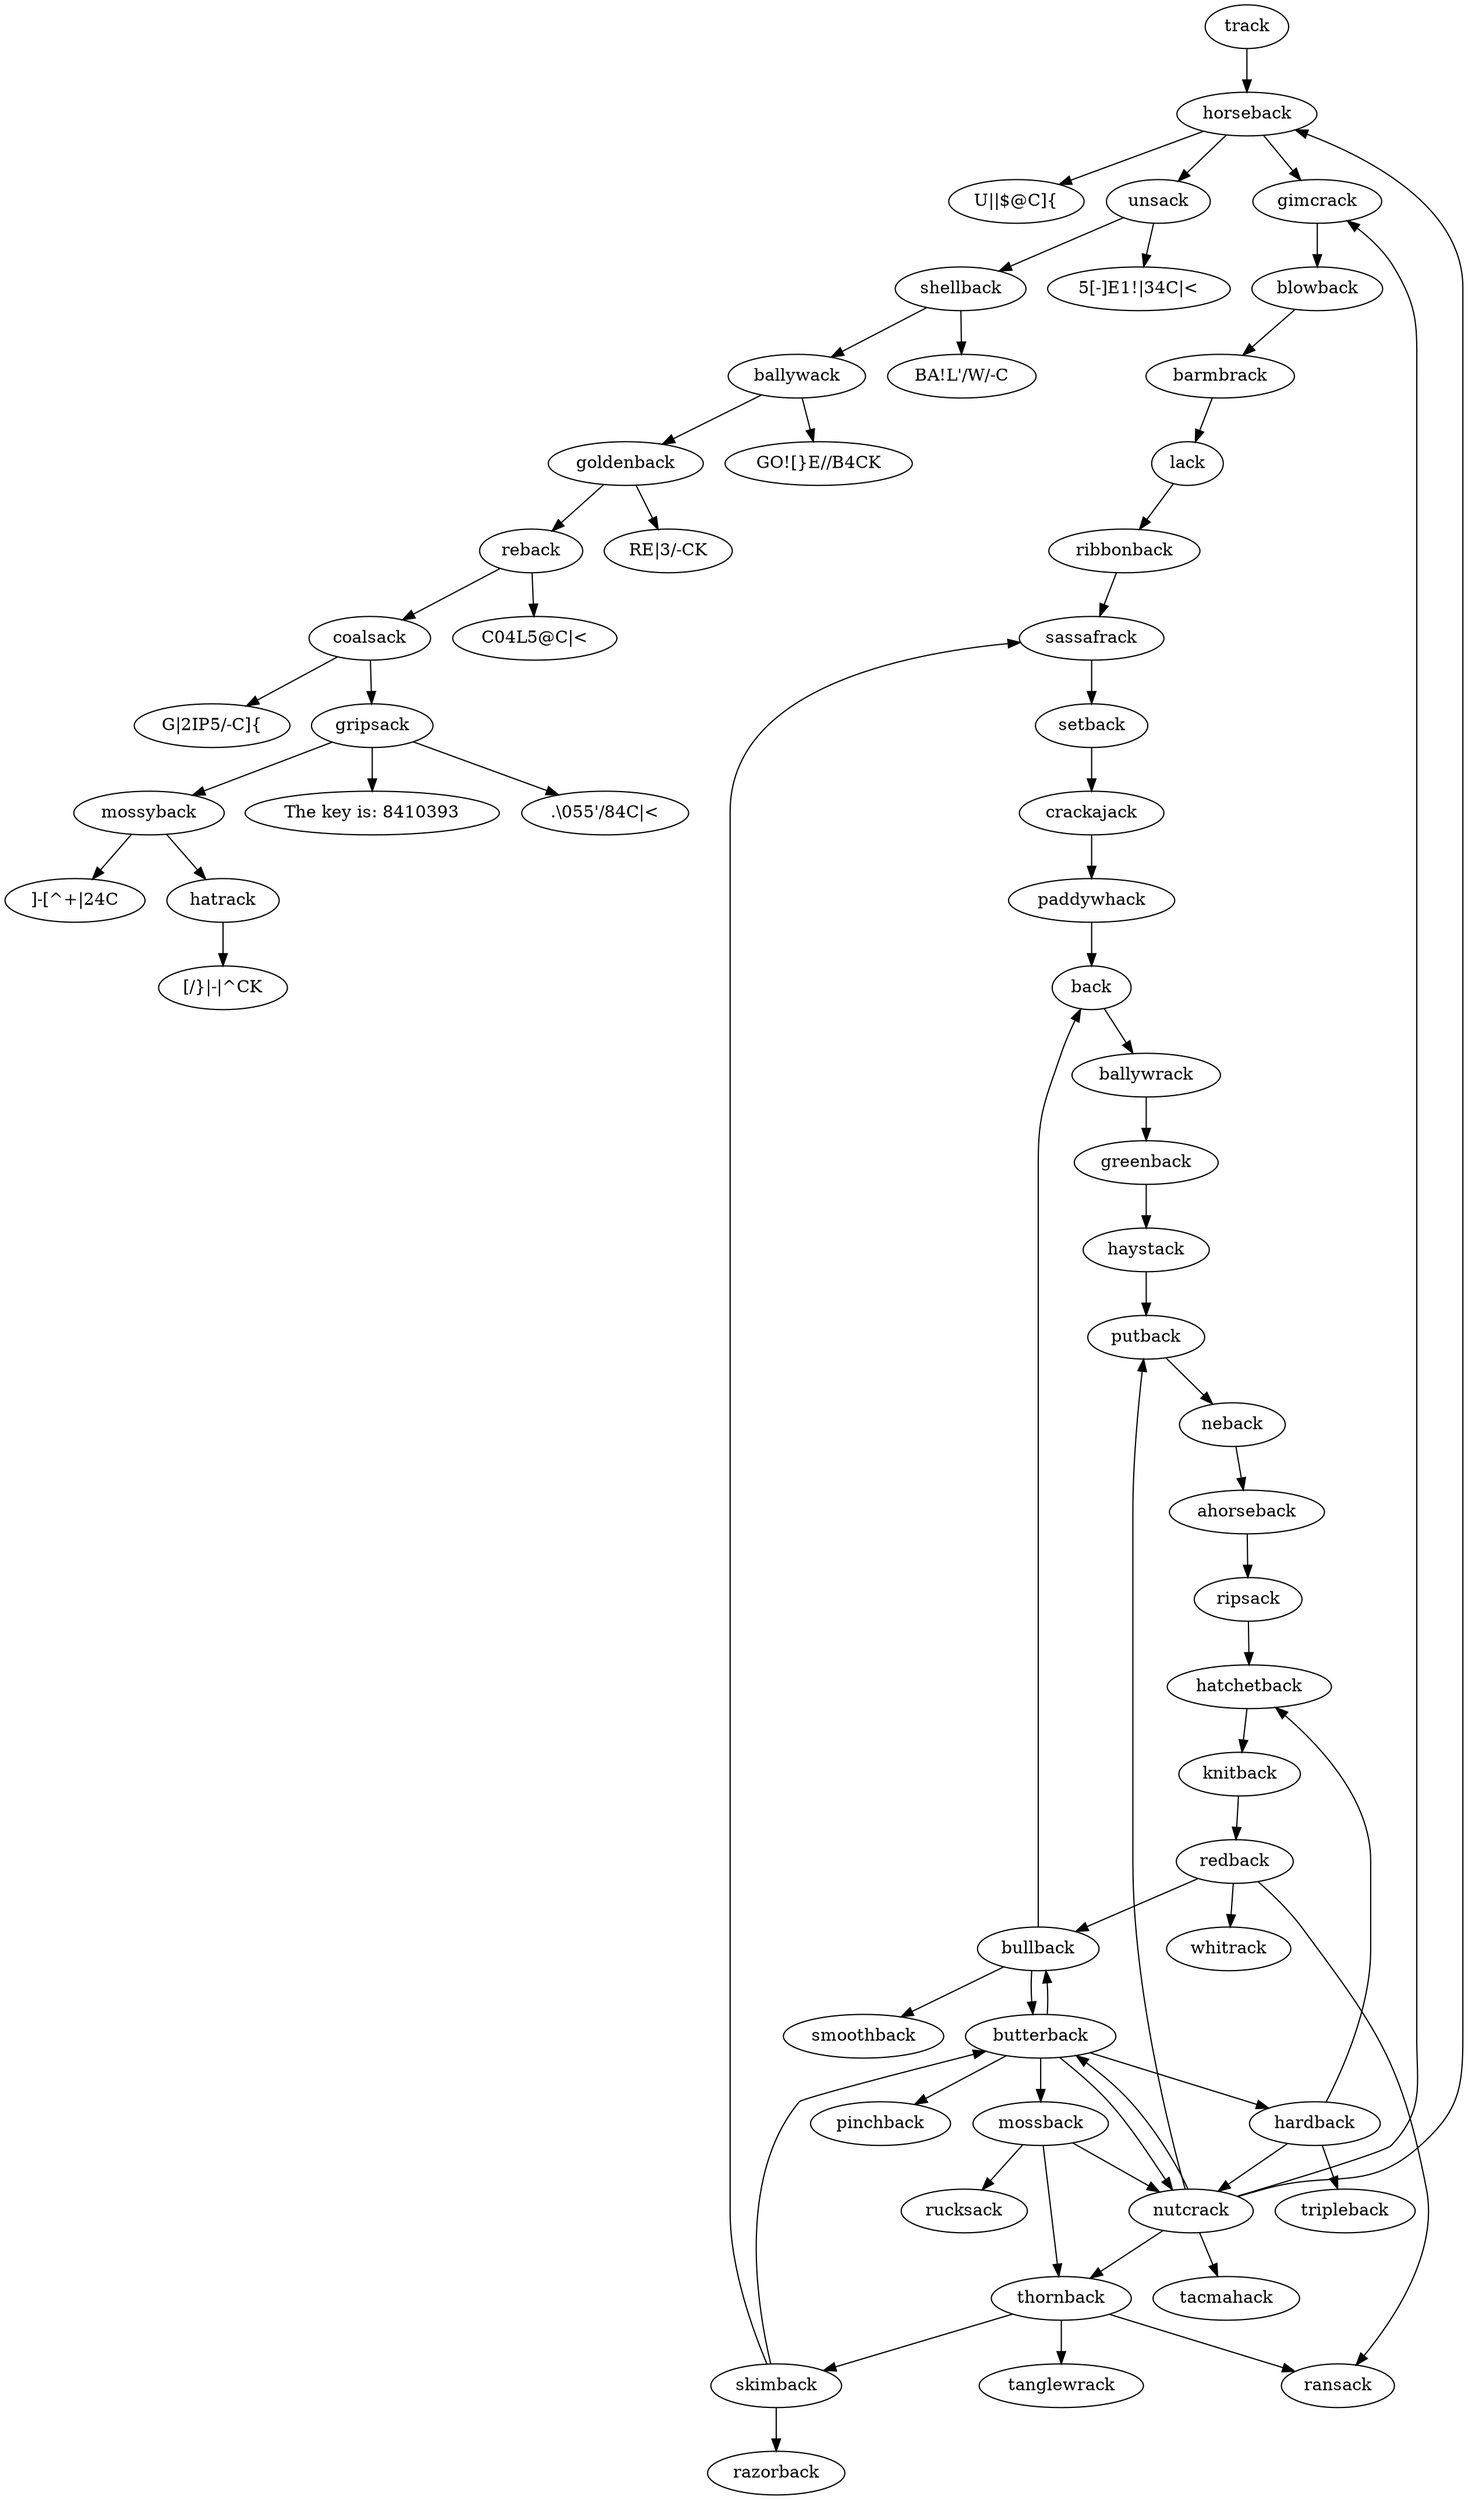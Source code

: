 digraph leetmaze {
overlap = false;
"track" -> "horseback";
"horseback" -> "U||$@C]{";
"horseback" -> "unsack";
"unsack" -> "5[-]E1!|34C|<";
"unsack" -> "shellback";
"shellback" -> "BA!L'/W/-C";
"shellback" -> "ballywack";
"ballywack" -> "GO![}E//B4CK";
"ballywack" -> "goldenback";
"goldenback" -> "RE|3/-CK";
"goldenback" -> "reback";
"reback" -> "C04L5@C|<";
"reback" -> "coalsack";
"coalsack" -> "G|2IP5/-C]{";
"coalsack" -> "gripsack";
"gripsack" -> ".\\055'/84C|<";
"gripsack" -> "mossyback";
"mossyback" -> "]-[^+|24C";
"mossyback" -> "hatrack";
"hatrack" -> "[/}|-|^CK";
"gripsack" -> "The key is: 8410393";
"horseback" -> "gimcrack";
"gimcrack" -> "blowback";
"blowback" -> "barmbrack";
"barmbrack" -> "lack";
"lack" -> "ribbonback";
"ribbonback" -> "sassafrack";
"sassafrack" -> "setback";
"setback" -> "crackajack";
"crackajack" -> "paddywhack";
"paddywhack" -> "back";
"back" -> "ballywrack";
"ballywrack" -> "greenback";
"greenback" -> "haystack";
"haystack" -> "putback";
"putback" -> "neback";
"neback" -> "ahorseback";
"ahorseback" -> "ripsack";
"ripsack" -> "hatchetback";
"hatchetback" -> "knitback";
"knitback" -> "redback";
"redback" -> "whitrack";
"redback" -> "ransack";
"redback" -> "bullback";
"bullback" -> "back";
"bullback" -> "smoothback";
"bullback" -> "butterback";
"butterback" -> "nutcrack";
"nutcrack" -> "horseback";
"nutcrack" -> "tacmahack";
"nutcrack" -> "butterback";
"nutcrack" -> "putback";
"nutcrack" -> "thornback";
"thornback" -> "tanglewrack";
"thornback" -> "skimback";
"skimback" -> "razorback";
"skimback" -> "butterback";
"skimback" -> "sassafrack";
"thornback" -> "ransack";
"nutcrack" -> "gimcrack";
"butterback" -> "mossback";
"mossback" -> "thornback";
"mossback" -> "nutcrack";
"mossback" -> "rucksack";
"butterback" -> "hardback";
"hardback" -> "tripleback";
"hardback" -> "hatchetback";
"hardback" -> "nutcrack";
"butterback" -> "pinchback";
"butterback" -> "bullback";
}

